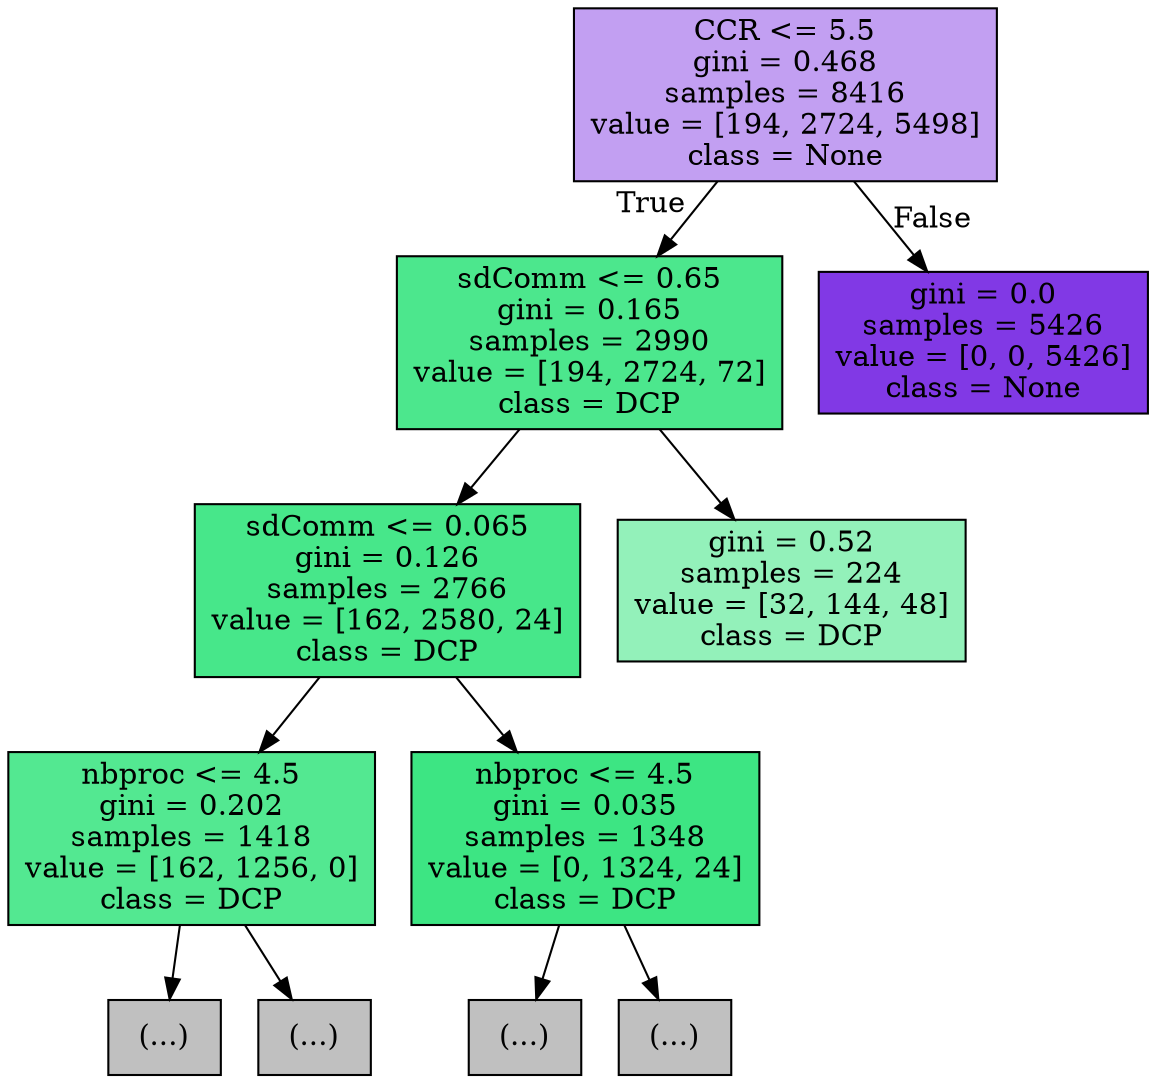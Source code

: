 digraph Tree {
node [shape=box, style="filled", color="black"] ;
0 [label="CCR <= 5.5\ngini = 0.468\nsamples = 8416\nvalue = [194, 2724, 5498]\nclass = None", fillcolor="#c29ff2"] ;
1 [label="sdComm <= 0.65\ngini = 0.165\nsamples = 2990\nvalue = [194, 2724, 72]\nclass = DCP", fillcolor="#4ce78d"] ;
0 -> 1 [labeldistance=2.5, labelangle=45, headlabel="True"] ;
2 [label="sdComm <= 0.065\ngini = 0.126\nsamples = 2766\nvalue = [162, 2580, 24]\nclass = DCP", fillcolor="#47e78a"] ;
1 -> 2 ;
3 [label="nbproc <= 4.5\ngini = 0.202\nsamples = 1418\nvalue = [162, 1256, 0]\nclass = DCP", fillcolor="#53e891"] ;
2 -> 3 ;
4 [label="(...)", fillcolor="#C0C0C0"] ;
3 -> 4 ;
9 [label="(...)", fillcolor="#C0C0C0"] ;
3 -> 9 ;
16 [label="nbproc <= 4.5\ngini = 0.035\nsamples = 1348\nvalue = [0, 1324, 24]\nclass = DCP", fillcolor="#3de583"] ;
2 -> 16 ;
17 [label="(...)", fillcolor="#C0C0C0"] ;
16 -> 17 ;
20 [label="(...)", fillcolor="#C0C0C0"] ;
16 -> 20 ;
21 [label="gini = 0.52\nsamples = 224\nvalue = [32, 144, 48]\nclass = DCP", fillcolor="#93f1ba"] ;
1 -> 21 ;
22 [label="gini = 0.0\nsamples = 5426\nvalue = [0, 0, 5426]\nclass = None", fillcolor="#8139e5"] ;
0 -> 22 [labeldistance=2.5, labelangle=-45, headlabel="False"] ;
}